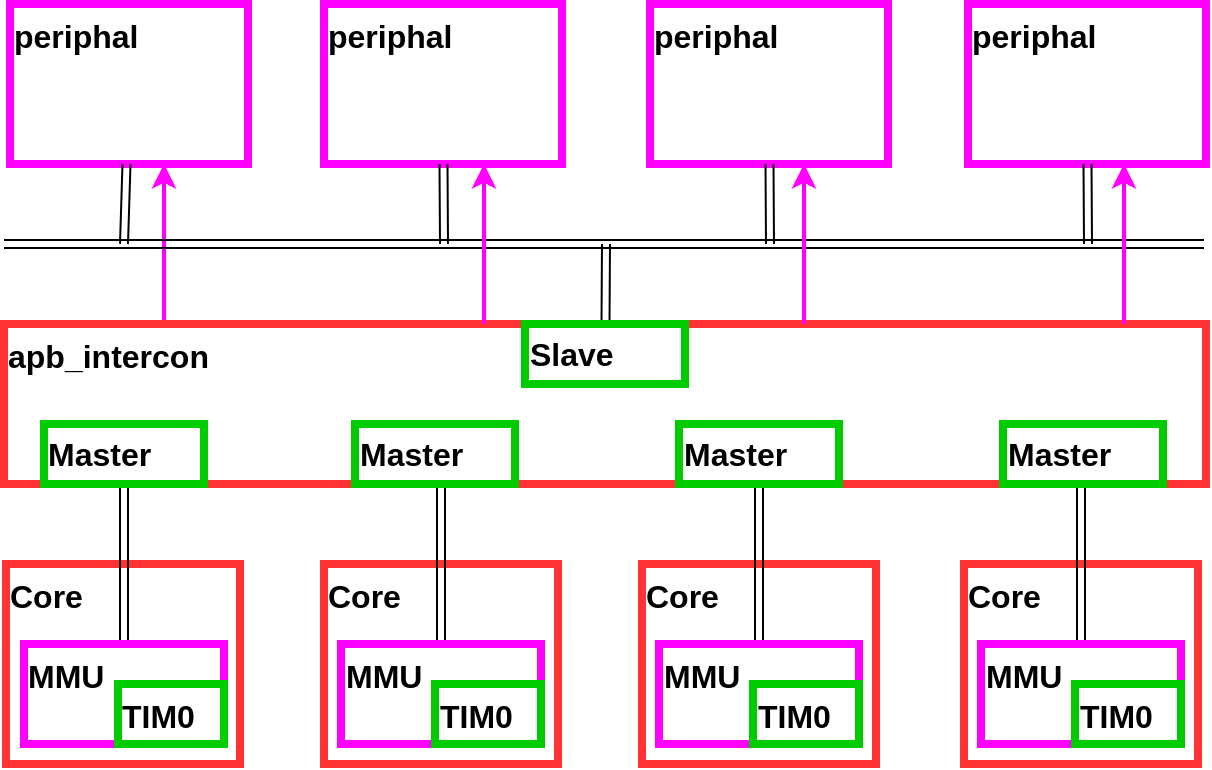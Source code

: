 <mxfile version="10.7.3" type="device"><diagram id="c2ip7LgViXkusnvNU410" name="Page-1"><mxGraphModel dx="1291" dy="729" grid="1" gridSize="10" guides="1" tooltips="1" connect="1" arrows="1" fold="1" page="1" pageScale="1" pageWidth="827" pageHeight="1169" math="0" shadow="0"><root><mxCell id="0"/><mxCell id="1" parent="0"/><mxCell id="fPDB3flLbD717UWt5nYC-29" value="Core" style="rounded=0;whiteSpace=wrap;html=1;strokeColor=#FF3333;strokeWidth=4;fillColor=none;fontSize=16;align=left;fontStyle=1;verticalAlign=top;" vertex="1" parent="1"><mxGeometry x="81" y="960" width="117" height="100" as="geometry"/></mxCell><mxCell id="fPDB3flLbD717UWt5nYC-30" value="Core" style="rounded=0;whiteSpace=wrap;html=1;strokeColor=#FF3333;strokeWidth=4;fillColor=none;fontSize=16;align=left;fontStyle=1;verticalAlign=top;" vertex="1" parent="1"><mxGeometry x="240" y="960" width="117" height="100" as="geometry"/></mxCell><mxCell id="fPDB3flLbD717UWt5nYC-31" value="Core" style="rounded=0;whiteSpace=wrap;html=1;strokeColor=#FF3333;strokeWidth=4;fillColor=none;fontSize=16;align=left;fontStyle=1;verticalAlign=top;" vertex="1" parent="1"><mxGeometry x="399" y="960" width="117" height="100" as="geometry"/></mxCell><mxCell id="fPDB3flLbD717UWt5nYC-32" value="Core" style="rounded=0;whiteSpace=wrap;html=1;strokeColor=#FF3333;strokeWidth=4;fillColor=none;fontSize=16;align=left;fontStyle=1;verticalAlign=top;" vertex="1" parent="1"><mxGeometry x="560" y="960" width="117" height="100" as="geometry"/></mxCell><mxCell id="fPDB3flLbD717UWt5nYC-51" style="rounded=0;orthogonalLoop=1;jettySize=auto;html=1;exitX=0.25;exitY=0;exitDx=0;exitDy=0;fontSize=16;strokeWidth=2;edgeStyle=elbowEdgeStyle;strokeColor=#FF00FF;" edge="1" parent="1" source="fPDB3flLbD717UWt5nYC-33" target="fPDB3flLbD717UWt5nYC-34"><mxGeometry relative="1" as="geometry"><Array as="points"><mxPoint x="160" y="790"/><mxPoint x="170" y="820"/><mxPoint x="180" y="820"/><mxPoint x="170" y="780"/></Array></mxGeometry></mxCell><mxCell id="fPDB3flLbD717UWt5nYC-33" value="apb_intercon" style="rounded=0;whiteSpace=wrap;html=1;strokeColor=#FF3333;strokeWidth=4;fillColor=none;fontSize=16;align=left;fontStyle=1;verticalAlign=top;" vertex="1" parent="1"><mxGeometry x="80" y="840" width="601" height="80" as="geometry"/></mxCell><mxCell id="fPDB3flLbD717UWt5nYC-34" value="periphal" style="rounded=0;whiteSpace=wrap;html=1;strokeColor=#FF00FF;strokeWidth=4;fillColor=none;fontSize=16;align=left;fontStyle=1;verticalAlign=top;" vertex="1" parent="1"><mxGeometry x="83" y="680" width="119" height="80" as="geometry"/></mxCell><mxCell id="fPDB3flLbD717UWt5nYC-37" value="periphal" style="rounded=0;whiteSpace=wrap;html=1;strokeColor=#FF00FF;strokeWidth=4;fillColor=none;fontSize=16;align=left;fontStyle=1;verticalAlign=top;" vertex="1" parent="1"><mxGeometry x="240" y="680" width="119" height="80" as="geometry"/></mxCell><mxCell id="fPDB3flLbD717UWt5nYC-38" value="periphal" style="rounded=0;whiteSpace=wrap;html=1;strokeColor=#FF00FF;strokeWidth=4;fillColor=none;fontSize=16;align=left;fontStyle=1;verticalAlign=top;" vertex="1" parent="1"><mxGeometry x="403" y="680" width="119" height="80" as="geometry"/></mxCell><mxCell id="fPDB3flLbD717UWt5nYC-39" value="periphal" style="rounded=0;whiteSpace=wrap;html=1;strokeColor=#FF00FF;strokeWidth=4;fillColor=none;fontSize=16;align=left;fontStyle=1;verticalAlign=top;" vertex="1" parent="1"><mxGeometry x="562" y="680" width="119" height="80" as="geometry"/></mxCell><mxCell id="fPDB3flLbD717UWt5nYC-40" value="" style="shape=link;html=1;fontSize=16;" edge="1" parent="1"><mxGeometry width="50" height="50" relative="1" as="geometry"><mxPoint x="80" y="800" as="sourcePoint"/><mxPoint x="680" y="800" as="targetPoint"/></mxGeometry></mxCell><mxCell id="fPDB3flLbD717UWt5nYC-41" value="" style="shape=link;html=1;fontSize=16;entryX=0.5;entryY=0;entryDx=0;entryDy=0;edgeStyle=elbowEdgeStyle;" edge="1" parent="1" source="fPDB3flLbD717UWt5nYC-33" target="fPDB3flLbD717UWt5nYC-61"><mxGeometry width="50" height="50" relative="1" as="geometry"><mxPoint y="1130" as="sourcePoint"/><mxPoint x="50" y="1080" as="targetPoint"/></mxGeometry></mxCell><mxCell id="fPDB3flLbD717UWt5nYC-42" value="" style="shape=link;html=1;fontSize=16;edgeStyle=elbowEdgeStyle;entryX=0.5;entryY=0;entryDx=0;entryDy=0;" edge="1" parent="1" source="fPDB3flLbD717UWt5nYC-33" target="fPDB3flLbD717UWt5nYC-63"><mxGeometry width="50" height="50" relative="1" as="geometry"><mxPoint x="149.143" y="930" as="sourcePoint"/><mxPoint x="149.143" y="969.571" as="targetPoint"/></mxGeometry></mxCell><mxCell id="fPDB3flLbD717UWt5nYC-43" value="" style="shape=link;html=1;fontSize=16;edgeStyle=elbowEdgeStyle;entryX=0.5;entryY=0;entryDx=0;entryDy=0;" edge="1" parent="1" source="fPDB3flLbD717UWt5nYC-33" target="fPDB3flLbD717UWt5nYC-65"><mxGeometry width="50" height="50" relative="1" as="geometry"><mxPoint x="309.143" y="930" as="sourcePoint"/><mxPoint x="309.143" y="970" as="targetPoint"/></mxGeometry></mxCell><mxCell id="fPDB3flLbD717UWt5nYC-44" value="" style="shape=link;html=1;fontSize=16;edgeStyle=elbowEdgeStyle;entryX=0.5;entryY=0;entryDx=0;entryDy=0;" edge="1" parent="1" source="fPDB3flLbD717UWt5nYC-33" target="fPDB3flLbD717UWt5nYC-67"><mxGeometry width="50" height="50" relative="1" as="geometry"><mxPoint x="467.714" y="930" as="sourcePoint"/><mxPoint x="467.714" y="970" as="targetPoint"/></mxGeometry></mxCell><mxCell id="fPDB3flLbD717UWt5nYC-45" value="" style="shape=link;html=1;fontSize=16;" edge="1" parent="1" target="fPDB3flLbD717UWt5nYC-34"><mxGeometry width="50" height="50" relative="1" as="geometry"><mxPoint x="140" y="800" as="sourcePoint"/><mxPoint x="50" y="1080" as="targetPoint"/></mxGeometry></mxCell><mxCell id="fPDB3flLbD717UWt5nYC-46" value="" style="shape=link;html=1;fontSize=16;" edge="1" parent="1" target="fPDB3flLbD717UWt5nYC-37"><mxGeometry width="50" height="50" relative="1" as="geometry"><mxPoint x="300" y="800" as="sourcePoint"/><mxPoint x="151.25" y="770" as="targetPoint"/></mxGeometry></mxCell><mxCell id="fPDB3flLbD717UWt5nYC-48" value="" style="shape=link;html=1;fontSize=16;" edge="1" parent="1" target="fPDB3flLbD717UWt5nYC-38"><mxGeometry width="50" height="50" relative="1" as="geometry"><mxPoint x="463" y="800" as="sourcePoint"/><mxPoint x="309.75" y="770" as="targetPoint"/></mxGeometry></mxCell><mxCell id="fPDB3flLbD717UWt5nYC-49" value="" style="shape=link;html=1;fontSize=16;" edge="1" parent="1" target="fPDB3flLbD717UWt5nYC-39"><mxGeometry width="50" height="50" relative="1" as="geometry"><mxPoint x="622" y="800" as="sourcePoint"/><mxPoint x="319.75" y="780" as="targetPoint"/></mxGeometry></mxCell><mxCell id="fPDB3flLbD717UWt5nYC-50" value="" style="shape=link;html=1;fontSize=16;" edge="1" parent="1" source="fPDB3flLbD717UWt5nYC-33"><mxGeometry width="50" height="50" relative="1" as="geometry"><mxPoint x="330" y="830" as="sourcePoint"/><mxPoint x="381" y="800" as="targetPoint"/></mxGeometry></mxCell><mxCell id="fPDB3flLbD717UWt5nYC-54" style="rounded=0;orthogonalLoop=1;jettySize=auto;html=1;fontSize=16;strokeWidth=2;edgeStyle=elbowEdgeStyle;strokeColor=#FF00FF;" edge="1" parent="1" source="fPDB3flLbD717UWt5nYC-33" target="fPDB3flLbD717UWt5nYC-37"><mxGeometry relative="1" as="geometry"><mxPoint x="240" y="850" as="sourcePoint"/><mxPoint x="180" y="770" as="targetPoint"/><Array as="points"><mxPoint x="320" y="790"/><mxPoint x="180" y="830"/><mxPoint x="190" y="830"/><mxPoint x="180" y="790"/></Array></mxGeometry></mxCell><mxCell id="fPDB3flLbD717UWt5nYC-55" style="rounded=0;orthogonalLoop=1;jettySize=auto;html=1;fontSize=16;strokeWidth=2;edgeStyle=elbowEdgeStyle;strokeColor=#FF00FF;" edge="1" parent="1" source="fPDB3flLbD717UWt5nYC-33" target="fPDB3flLbD717UWt5nYC-38"><mxGeometry relative="1" as="geometry"><mxPoint x="250" y="860" as="sourcePoint"/><mxPoint x="190" y="780" as="targetPoint"/><Array as="points"><mxPoint x="480" y="800"/><mxPoint x="190" y="840"/><mxPoint x="200" y="840"/><mxPoint x="190" y="800"/></Array></mxGeometry></mxCell><mxCell id="fPDB3flLbD717UWt5nYC-56" style="rounded=0;orthogonalLoop=1;jettySize=auto;html=1;fontSize=16;strokeWidth=2;edgeStyle=elbowEdgeStyle;strokeColor=#FF00FF;" edge="1" parent="1" source="fPDB3flLbD717UWt5nYC-33" target="fPDB3flLbD717UWt5nYC-39"><mxGeometry relative="1" as="geometry"><mxPoint x="260" y="870" as="sourcePoint"/><mxPoint x="200" y="790" as="targetPoint"/><Array as="points"><mxPoint x="640" y="810"/><mxPoint x="200" y="850"/><mxPoint x="210" y="850"/><mxPoint x="200" y="810"/></Array></mxGeometry></mxCell><mxCell id="fPDB3flLbD717UWt5nYC-61" value="MMU" style="rounded=0;whiteSpace=wrap;html=1;strokeColor=#FF00FF;strokeWidth=4;fillColor=none;fontSize=16;align=left;fontStyle=1;verticalAlign=top;" vertex="1" parent="1"><mxGeometry x="90" y="1000" width="100" height="50" as="geometry"/></mxCell><mxCell id="fPDB3flLbD717UWt5nYC-62" value="TIM0" style="rounded=0;whiteSpace=wrap;html=1;strokeColor=#00CC00;strokeWidth=4;fillColor=none;fontSize=16;align=left;fontStyle=1;verticalAlign=top;" vertex="1" parent="1"><mxGeometry x="137" y="1020" width="53" height="30" as="geometry"/></mxCell><mxCell id="fPDB3flLbD717UWt5nYC-63" value="MMU" style="rounded=0;whiteSpace=wrap;html=1;strokeColor=#FF00FF;strokeWidth=4;fillColor=none;fontSize=16;align=left;fontStyle=1;verticalAlign=top;" vertex="1" parent="1"><mxGeometry x="248.5" y="1000" width="100" height="50" as="geometry"/></mxCell><mxCell id="fPDB3flLbD717UWt5nYC-64" value="TIM0" style="rounded=0;whiteSpace=wrap;html=1;strokeColor=#00CC00;strokeWidth=4;fillColor=none;fontSize=16;align=left;fontStyle=1;verticalAlign=top;" vertex="1" parent="1"><mxGeometry x="295.5" y="1020" width="53" height="30" as="geometry"/></mxCell><mxCell id="fPDB3flLbD717UWt5nYC-65" value="MMU" style="rounded=0;whiteSpace=wrap;html=1;strokeColor=#FF00FF;strokeWidth=4;fillColor=none;fontSize=16;align=left;fontStyle=1;verticalAlign=top;" vertex="1" parent="1"><mxGeometry x="407.5" y="1000" width="100" height="50" as="geometry"/></mxCell><mxCell id="fPDB3flLbD717UWt5nYC-66" value="TIM0" style="rounded=0;whiteSpace=wrap;html=1;strokeColor=#00CC00;strokeWidth=4;fillColor=none;fontSize=16;align=left;fontStyle=1;verticalAlign=top;" vertex="1" parent="1"><mxGeometry x="454.5" y="1020" width="53" height="30" as="geometry"/></mxCell><mxCell id="fPDB3flLbD717UWt5nYC-67" value="MMU" style="rounded=0;whiteSpace=wrap;html=1;strokeColor=#FF00FF;strokeWidth=4;fillColor=none;fontSize=16;align=left;fontStyle=1;verticalAlign=top;" vertex="1" parent="1"><mxGeometry x="568.5" y="1000" width="100" height="50" as="geometry"/></mxCell><mxCell id="fPDB3flLbD717UWt5nYC-68" value="TIM0" style="rounded=0;whiteSpace=wrap;html=1;strokeColor=#00CC00;strokeWidth=4;fillColor=none;fontSize=16;align=left;fontStyle=1;verticalAlign=top;" vertex="1" parent="1"><mxGeometry x="615.5" y="1020" width="53" height="30" as="geometry"/></mxCell><mxCell id="fPDB3flLbD717UWt5nYC-69" value="Master" style="rounded=0;whiteSpace=wrap;html=1;strokeColor=#00CC00;strokeWidth=4;fillColor=none;fontSize=16;align=left;fontStyle=1" vertex="1" parent="1"><mxGeometry x="100" y="890" width="80" height="30" as="geometry"/></mxCell><mxCell id="fPDB3flLbD717UWt5nYC-71" value="Master" style="rounded=0;whiteSpace=wrap;html=1;strokeColor=#00CC00;strokeWidth=4;fillColor=none;fontSize=16;align=left;fontStyle=1" vertex="1" parent="1"><mxGeometry x="255.5" y="890" width="80" height="30" as="geometry"/></mxCell><mxCell id="fPDB3flLbD717UWt5nYC-72" value="Master" style="rounded=0;whiteSpace=wrap;html=1;strokeColor=#00CC00;strokeWidth=4;fillColor=none;fontSize=16;align=left;fontStyle=1" vertex="1" parent="1"><mxGeometry x="417.5" y="890" width="80" height="30" as="geometry"/></mxCell><mxCell id="fPDB3flLbD717UWt5nYC-73" value="Master" style="rounded=0;whiteSpace=wrap;html=1;strokeColor=#00CC00;strokeWidth=4;fillColor=none;fontSize=16;align=left;fontStyle=1" vertex="1" parent="1"><mxGeometry x="579.5" y="890" width="80" height="30" as="geometry"/></mxCell><mxCell id="fPDB3flLbD717UWt5nYC-74" value="Slave" style="rounded=0;whiteSpace=wrap;html=1;strokeColor=#00CC00;strokeWidth=4;fillColor=none;fontSize=16;align=left;fontStyle=1" vertex="1" parent="1"><mxGeometry x="340.5" y="840" width="80" height="30" as="geometry"/></mxCell></root></mxGraphModel></diagram></mxfile>